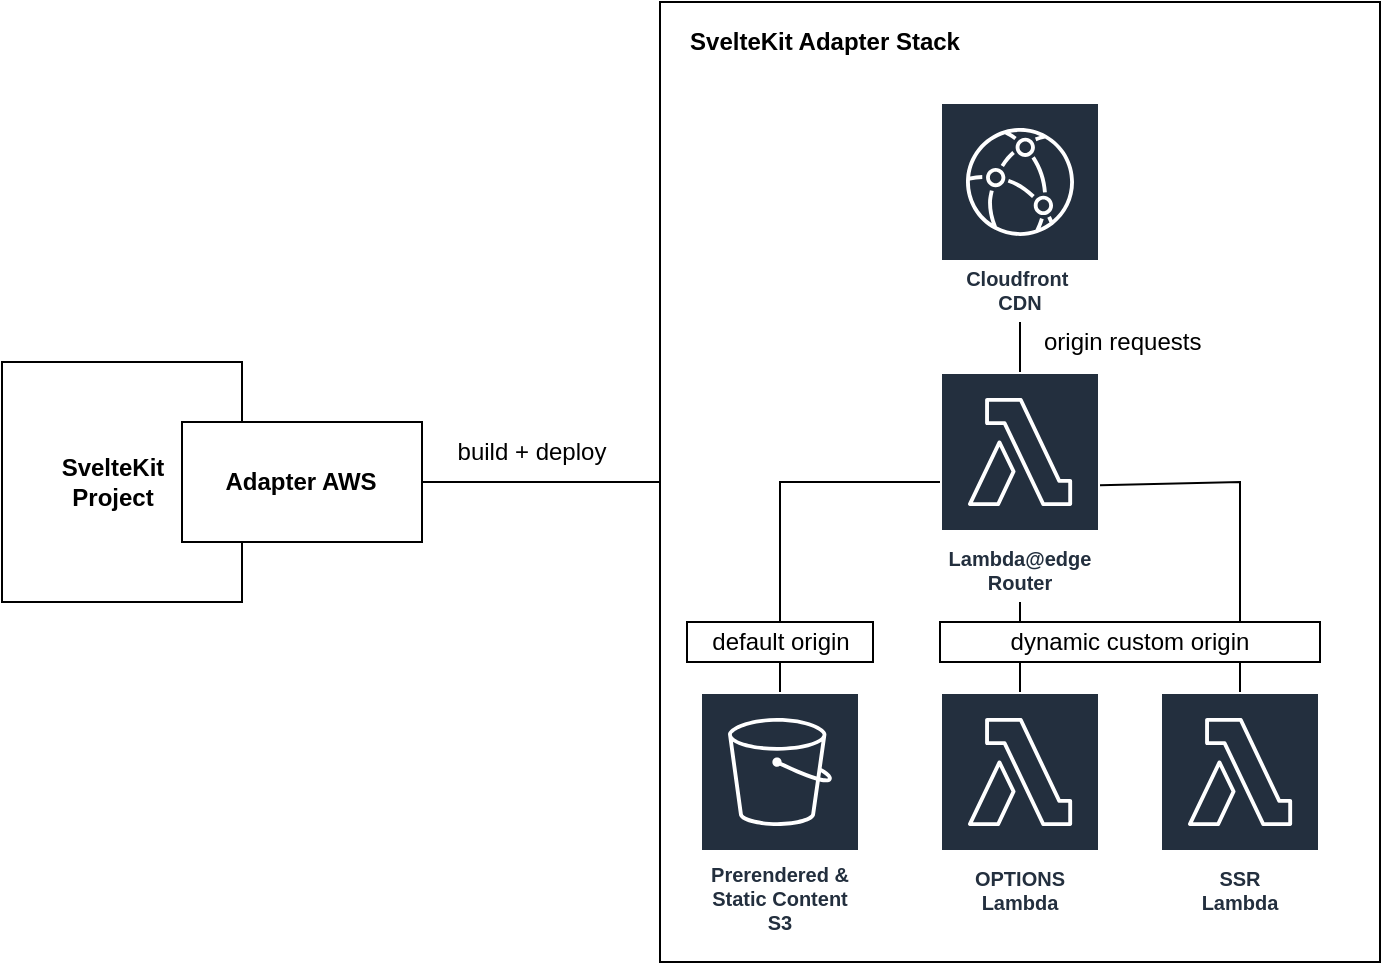 <mxfile version="21.1.2" type="device">
  <diagram id="Ht1M8jgEwFfnCIfOTk4-" name="Page-1">
    <mxGraphModel dx="1182" dy="690" grid="1" gridSize="10" guides="1" tooltips="1" connect="1" arrows="1" fold="1" page="1" pageScale="1" pageWidth="1169" pageHeight="827" background="#ffffff" math="0" shadow="0">
      <root>
        <mxCell id="0" />
        <mxCell id="1" parent="0" />
        <mxCell id="ulep6MaeRu_wHvCxp79e-1" value="" style="rounded=0;whiteSpace=wrap;html=1;" parent="1" vertex="1">
          <mxGeometry x="211" y="290" width="120" height="120" as="geometry" />
        </mxCell>
        <mxCell id="ulep6MaeRu_wHvCxp79e-19" style="edgeStyle=orthogonalEdgeStyle;rounded=0;orthogonalLoop=1;jettySize=auto;html=1;endArrow=none;endFill=0;" parent="1" source="ulep6MaeRu_wHvCxp79e-2" target="ulep6MaeRu_wHvCxp79e-5" edge="1">
          <mxGeometry relative="1" as="geometry" />
        </mxCell>
        <mxCell id="ulep6MaeRu_wHvCxp79e-2" value="" style="rounded=0;whiteSpace=wrap;html=1;" parent="1" vertex="1">
          <mxGeometry x="301" y="320" width="120" height="60" as="geometry" />
        </mxCell>
        <mxCell id="ulep6MaeRu_wHvCxp79e-3" value="Adapter AWS" style="text;html=1;resizable=0;autosize=1;align=center;verticalAlign=middle;points=[];fillColor=none;strokeColor=none;rounded=0;fontStyle=1" parent="1" vertex="1">
          <mxGeometry x="315" y="340" width="90" height="20" as="geometry" />
        </mxCell>
        <mxCell id="ulep6MaeRu_wHvCxp79e-4" value="SvelteKit&lt;br&gt;Project" style="text;html=1;resizable=0;autosize=1;align=center;verticalAlign=middle;points=[];fillColor=none;strokeColor=none;rounded=0;fontStyle=1" parent="1" vertex="1">
          <mxGeometry x="231" y="335" width="70" height="30" as="geometry" />
        </mxCell>
        <mxCell id="ulep6MaeRu_wHvCxp79e-5" value="" style="rounded=0;whiteSpace=wrap;html=1;" parent="1" vertex="1">
          <mxGeometry x="540" y="110" width="360" height="480" as="geometry" />
        </mxCell>
        <mxCell id="ulep6MaeRu_wHvCxp79e-6" value="SvelteKit Adapter Stack" style="text;html=1;resizable=0;autosize=1;align=center;verticalAlign=middle;points=[];fillColor=none;strokeColor=none;rounded=0;fontStyle=1" parent="1" vertex="1">
          <mxGeometry x="547" y="120" width="150" height="20" as="geometry" />
        </mxCell>
        <mxCell id="ulep6MaeRu_wHvCxp79e-9" value="Cloudfront&amp;nbsp;&lt;br&gt;CDN" style="sketch=0;outlineConnect=0;fontColor=#232F3E;gradientColor=none;strokeColor=#ffffff;fillColor=#232F3E;dashed=0;verticalLabelPosition=middle;verticalAlign=bottom;align=center;html=1;whiteSpace=wrap;fontSize=10;fontStyle=1;spacing=3;shape=mxgraph.aws4.productIcon;prIcon=mxgraph.aws4.cloudfront;" parent="1" vertex="1">
          <mxGeometry x="680" y="160" width="80" height="110" as="geometry" />
        </mxCell>
        <mxCell id="ulep6MaeRu_wHvCxp79e-11" value="Prerendered &amp;amp; Static Content&lt;br&gt;S3" style="sketch=0;outlineConnect=0;fontColor=#232F3E;gradientColor=none;strokeColor=#ffffff;fillColor=#232F3E;dashed=0;verticalLabelPosition=middle;verticalAlign=bottom;align=center;html=1;whiteSpace=wrap;fontSize=10;fontStyle=1;spacing=3;shape=mxgraph.aws4.productIcon;prIcon=mxgraph.aws4.s3;" parent="1" vertex="1">
          <mxGeometry x="560" y="455" width="80" height="125" as="geometry" />
        </mxCell>
        <mxCell id="ulep6MaeRu_wHvCxp79e-14" value="SSR&lt;br&gt;Lambda" style="sketch=0;outlineConnect=0;fontColor=#232F3E;gradientColor=none;strokeColor=#ffffff;fillColor=#232F3E;dashed=0;verticalLabelPosition=middle;verticalAlign=bottom;align=center;html=1;whiteSpace=wrap;fontSize=10;fontStyle=1;spacing=3;shape=mxgraph.aws4.productIcon;prIcon=mxgraph.aws4.lambda;" parent="1" vertex="1">
          <mxGeometry x="790" y="455" width="80" height="115" as="geometry" />
        </mxCell>
        <mxCell id="VaYHp8SwEo52CTvzwjfN-6" value="build + deploy" style="text;html=1;strokeColor=none;fillColor=none;align=center;verticalAlign=middle;whiteSpace=wrap;rounded=0;" parent="1" vertex="1">
          <mxGeometry x="421" y="320" width="110" height="30" as="geometry" />
        </mxCell>
        <mxCell id="2" value="OPTIONS&lt;br&gt;Lambda" style="sketch=0;outlineConnect=0;fontColor=#232F3E;gradientColor=none;strokeColor=#ffffff;fillColor=#232F3E;dashed=0;verticalLabelPosition=middle;verticalAlign=bottom;align=center;html=1;whiteSpace=wrap;fontSize=10;fontStyle=1;spacing=3;shape=mxgraph.aws4.productIcon;prIcon=mxgraph.aws4.lambda;" parent="1" vertex="1">
          <mxGeometry x="680" y="455" width="80" height="115" as="geometry" />
        </mxCell>
        <mxCell id="OaqF-c3L6uiaerGaPHol-3" value="Lambda@edge&lt;br&gt;Router" style="sketch=0;outlineConnect=0;fontColor=#232F3E;gradientColor=none;strokeColor=#ffffff;fillColor=#232F3E;dashed=0;verticalLabelPosition=middle;verticalAlign=bottom;align=center;html=1;whiteSpace=wrap;fontSize=10;fontStyle=1;spacing=3;shape=mxgraph.aws4.productIcon;prIcon=mxgraph.aws4.lambda;" vertex="1" parent="1">
          <mxGeometry x="680" y="295" width="80" height="115" as="geometry" />
        </mxCell>
        <mxCell id="OaqF-c3L6uiaerGaPHol-4" value="" style="endArrow=none;html=1;rounded=0;" edge="1" parent="1" source="ulep6MaeRu_wHvCxp79e-11">
          <mxGeometry width="50" height="50" relative="1" as="geometry">
            <mxPoint x="630" y="400" as="sourcePoint" />
            <mxPoint x="680" y="350" as="targetPoint" />
            <Array as="points">
              <mxPoint x="600" y="350" />
            </Array>
          </mxGeometry>
        </mxCell>
        <mxCell id="OaqF-c3L6uiaerGaPHol-5" value="" style="endArrow=none;html=1;rounded=0;" edge="1" parent="1" source="ulep6MaeRu_wHvCxp79e-14" target="OaqF-c3L6uiaerGaPHol-3">
          <mxGeometry width="50" height="50" relative="1" as="geometry">
            <mxPoint x="630" y="400" as="sourcePoint" />
            <mxPoint x="680" y="350" as="targetPoint" />
            <Array as="points">
              <mxPoint x="830" y="350" />
            </Array>
          </mxGeometry>
        </mxCell>
        <mxCell id="OaqF-c3L6uiaerGaPHol-6" value="" style="endArrow=none;html=1;rounded=0;" edge="1" parent="1" source="2" target="OaqF-c3L6uiaerGaPHol-3">
          <mxGeometry width="50" height="50" relative="1" as="geometry">
            <mxPoint x="630" y="400" as="sourcePoint" />
            <mxPoint x="680" y="350" as="targetPoint" />
          </mxGeometry>
        </mxCell>
        <mxCell id="VaYHp8SwEo52CTvzwjfN-5" value="default origin" style="rounded=0;whiteSpace=wrap;html=1;" parent="1" vertex="1">
          <mxGeometry x="553.5" y="420" width="93" height="20" as="geometry" />
        </mxCell>
        <mxCell id="VaYHp8SwEo52CTvzwjfN-1" value="dynamic custom origin" style="rounded=0;whiteSpace=wrap;html=1;" parent="1" vertex="1">
          <mxGeometry x="680" y="420" width="190" height="20" as="geometry" />
        </mxCell>
        <mxCell id="OaqF-c3L6uiaerGaPHol-7" value="" style="endArrow=none;html=1;rounded=0;" edge="1" parent="1" source="OaqF-c3L6uiaerGaPHol-3" target="ulep6MaeRu_wHvCxp79e-9">
          <mxGeometry width="50" height="50" relative="1" as="geometry">
            <mxPoint x="630" y="400" as="sourcePoint" />
            <mxPoint x="680" y="350" as="targetPoint" />
          </mxGeometry>
        </mxCell>
        <mxCell id="OaqF-c3L6uiaerGaPHol-8" value="origin requests" style="text;html=1;strokeColor=none;fillColor=none;align=left;verticalAlign=middle;whiteSpace=wrap;rounded=0;" vertex="1" parent="1">
          <mxGeometry x="730" y="265" width="110" height="30" as="geometry" />
        </mxCell>
      </root>
    </mxGraphModel>
  </diagram>
</mxfile>
